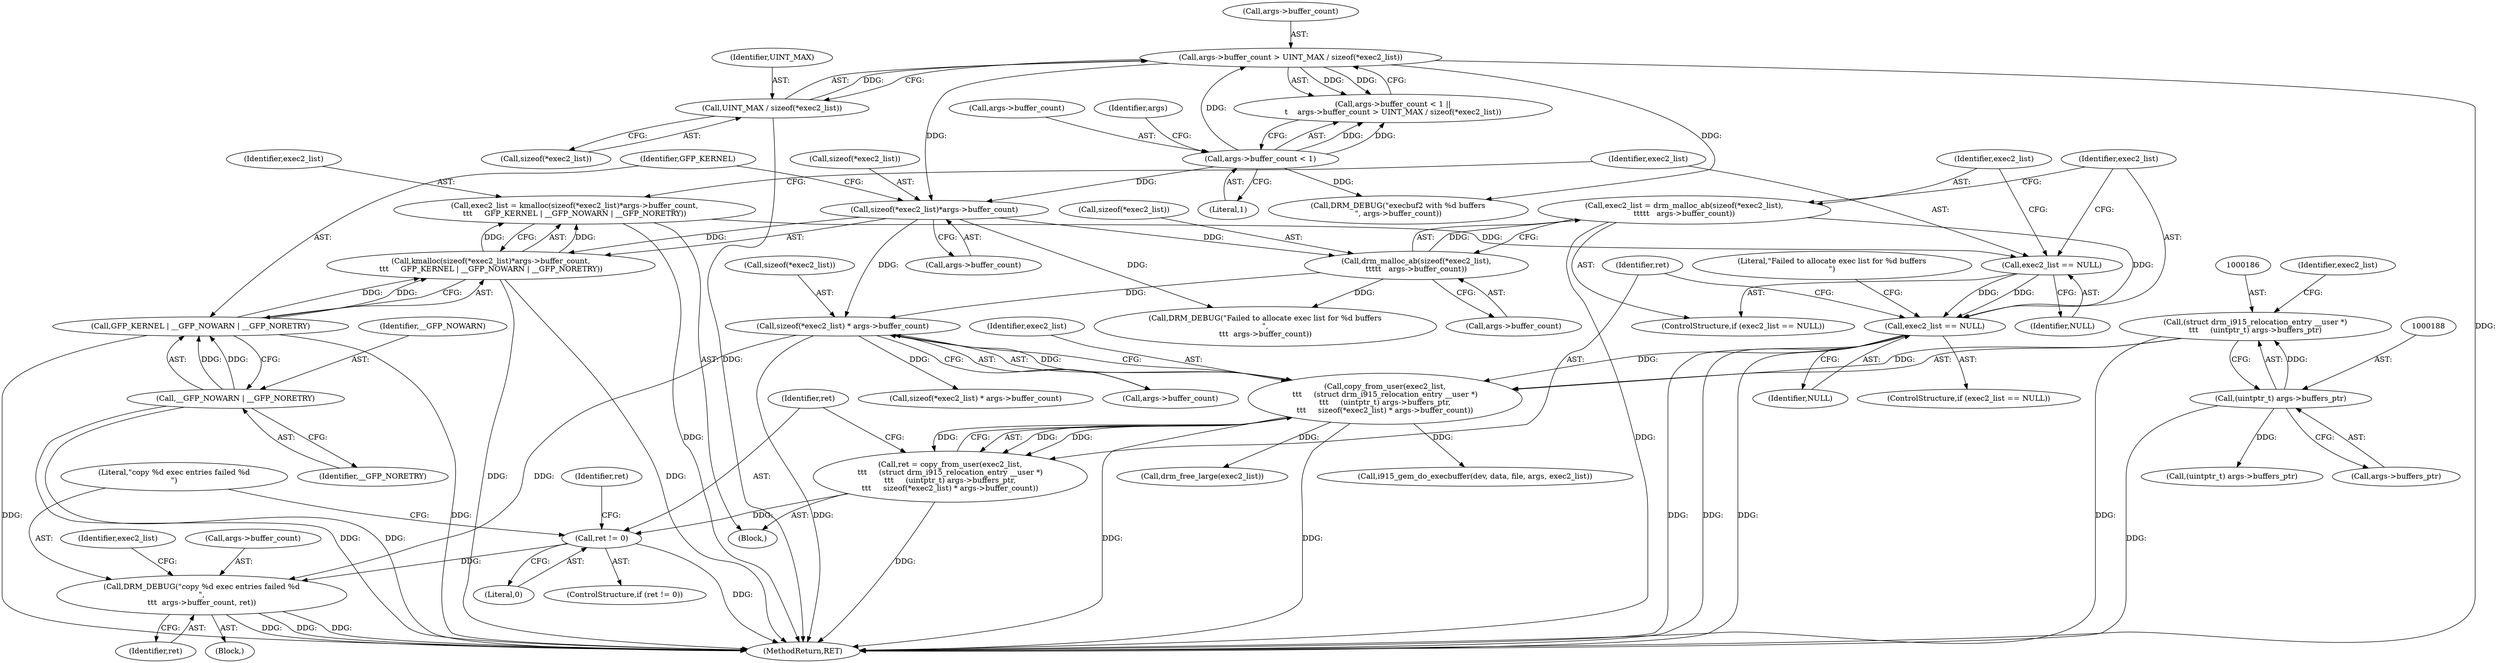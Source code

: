 digraph "0_linux_ed8cd3b2cd61004cab85380c52b1817aca1ca49b@pointer" {
"1000204" [label="(Call,DRM_DEBUG(\"copy %d exec entries failed %d\n\",\n\t\t\t  args->buffer_count, ret))"];
"1000192" [label="(Call,sizeof(*exec2_list) * args->buffer_count)"];
"1000143" [label="(Call,sizeof(*exec2_list)*args->buffer_count)"];
"1000122" [label="(Call,args->buffer_count > UINT_MAX / sizeof(*exec2_list))"];
"1000117" [label="(Call,args->buffer_count < 1)"];
"1000126" [label="(Call,UINT_MAX / sizeof(*exec2_list))"];
"1000161" [label="(Call,drm_malloc_ab(sizeof(*exec2_list),\n\t\t\t\t\t   args->buffer_count))"];
"1000200" [label="(Call,ret != 0)"];
"1000181" [label="(Call,ret = copy_from_user(exec2_list,\n\t\t\t     (struct drm_i915_relocation_entry __user *)\n\t\t\t     (uintptr_t) args->buffers_ptr,\n\t\t\t     sizeof(*exec2_list) * args->buffer_count))"];
"1000183" [label="(Call,copy_from_user(exec2_list,\n\t\t\t     (struct drm_i915_relocation_entry __user *)\n\t\t\t     (uintptr_t) args->buffers_ptr,\n\t\t\t     sizeof(*exec2_list) * args->buffer_count))"];
"1000169" [label="(Call,exec2_list == NULL)"];
"1000156" [label="(Call,exec2_list == NULL)"];
"1000140" [label="(Call,exec2_list = kmalloc(sizeof(*exec2_list)*args->buffer_count,\n\t\t\t     GFP_KERNEL | __GFP_NOWARN | __GFP_NORETRY))"];
"1000142" [label="(Call,kmalloc(sizeof(*exec2_list)*args->buffer_count,\n\t\t\t     GFP_KERNEL | __GFP_NOWARN | __GFP_NORETRY))"];
"1000150" [label="(Call,GFP_KERNEL | __GFP_NOWARN | __GFP_NORETRY)"];
"1000152" [label="(Call,__GFP_NOWARN | __GFP_NORETRY)"];
"1000159" [label="(Call,exec2_list = drm_malloc_ab(sizeof(*exec2_list),\n\t\t\t\t\t   args->buffer_count))"];
"1000185" [label="(Call,(struct drm_i915_relocation_entry __user *)\n\t\t\t     (uintptr_t) args->buffers_ptr)"];
"1000187" [label="(Call,(uintptr_t) args->buffers_ptr)"];
"1000185" [label="(Call,(struct drm_i915_relocation_entry __user *)\n\t\t\t     (uintptr_t) args->buffers_ptr)"];
"1000160" [label="(Identifier,exec2_list)"];
"1000217" [label="(Call,i915_gem_do_execbuffer(dev, data, file, args, exec2_list))"];
"1000157" [label="(Identifier,exec2_list)"];
"1000150" [label="(Call,GFP_KERNEL | __GFP_NOWARN | __GFP_NORETRY)"];
"1000128" [label="(Call,sizeof(*exec2_list))"];
"1000116" [label="(Call,args->buffer_count < 1 ||\n\t    args->buffer_count > UINT_MAX / sizeof(*exec2_list))"];
"1000202" [label="(Literal,0)"];
"1000156" [label="(Call,exec2_list == NULL)"];
"1000158" [label="(Identifier,NULL)"];
"1000187" [label="(Call,(uintptr_t) args->buffers_ptr)"];
"1000161" [label="(Call,drm_malloc_ab(sizeof(*exec2_list),\n\t\t\t\t\t   args->buffer_count))"];
"1000142" [label="(Call,kmalloc(sizeof(*exec2_list)*args->buffer_count,\n\t\t\t     GFP_KERNEL | __GFP_NOWARN | __GFP_NORETRY))"];
"1000201" [label="(Identifier,ret)"];
"1000127" [label="(Identifier,UINT_MAX)"];
"1000132" [label="(Call,DRM_DEBUG(\"execbuf2 with %d buffers\n\", args->buffer_count))"];
"1000162" [label="(Call,sizeof(*exec2_list))"];
"1000155" [label="(ControlStructure,if (exec2_list == NULL))"];
"1000122" [label="(Call,args->buffer_count > UINT_MAX / sizeof(*exec2_list))"];
"1000199" [label="(ControlStructure,if (ret != 0))"];
"1000232" [label="(Call,(uintptr_t) args->buffers_ptr)"];
"1000204" [label="(Call,DRM_DEBUG(\"copy %d exec entries failed %d\n\",\n\t\t\t  args->buffer_count, ret))"];
"1000169" [label="(Call,exec2_list == NULL)"];
"1000189" [label="(Call,args->buffers_ptr)"];
"1000203" [label="(Block,)"];
"1000211" [label="(Identifier,exec2_list)"];
"1000209" [label="(Identifier,ret)"];
"1000192" [label="(Call,sizeof(*exec2_list) * args->buffer_count)"];
"1000216" [label="(Identifier,ret)"];
"1000170" [label="(Identifier,exec2_list)"];
"1000165" [label="(Call,args->buffer_count)"];
"1000168" [label="(ControlStructure,if (exec2_list == NULL))"];
"1000143" [label="(Call,sizeof(*exec2_list)*args->buffer_count)"];
"1000140" [label="(Call,exec2_list = kmalloc(sizeof(*exec2_list)*args->buffer_count,\n\t\t\t     GFP_KERNEL | __GFP_NOWARN | __GFP_NORETRY))"];
"1000200" [label="(Call,ret != 0)"];
"1000181" [label="(Call,ret = copy_from_user(exec2_list,\n\t\t\t     (struct drm_i915_relocation_entry __user *)\n\t\t\t     (uintptr_t) args->buffers_ptr,\n\t\t\t     sizeof(*exec2_list) * args->buffer_count))"];
"1000154" [label="(Identifier,__GFP_NORETRY)"];
"1000205" [label="(Literal,\"copy %d exec entries failed %d\n\")"];
"1000196" [label="(Call,args->buffer_count)"];
"1000206" [label="(Call,args->buffer_count)"];
"1000262" [label="(MethodReturn,RET)"];
"1000159" [label="(Call,exec2_list = drm_malloc_ab(sizeof(*exec2_list),\n\t\t\t\t\t   args->buffer_count))"];
"1000174" [label="(Literal,\"Failed to allocate exec list for %d buffers\n\")"];
"1000210" [label="(Call,drm_free_large(exec2_list))"];
"1000121" [label="(Literal,1)"];
"1000184" [label="(Identifier,exec2_list)"];
"1000182" [label="(Identifier,ret)"];
"1000195" [label="(Identifier,exec2_list)"];
"1000141" [label="(Identifier,exec2_list)"];
"1000173" [label="(Call,DRM_DEBUG(\"Failed to allocate exec list for %d buffers\n\",\n\t\t\t  args->buffer_count))"];
"1000238" [label="(Call,sizeof(*exec2_list) * args->buffer_count)"];
"1000153" [label="(Identifier,__GFP_NOWARN)"];
"1000147" [label="(Call,args->buffer_count)"];
"1000151" [label="(Identifier,GFP_KERNEL)"];
"1000126" [label="(Call,UINT_MAX / sizeof(*exec2_list))"];
"1000183" [label="(Call,copy_from_user(exec2_list,\n\t\t\t     (struct drm_i915_relocation_entry __user *)\n\t\t\t     (uintptr_t) args->buffers_ptr,\n\t\t\t     sizeof(*exec2_list) * args->buffer_count))"];
"1000193" [label="(Call,sizeof(*exec2_list))"];
"1000105" [label="(Block,)"];
"1000152" [label="(Call,__GFP_NOWARN | __GFP_NORETRY)"];
"1000118" [label="(Call,args->buffer_count)"];
"1000144" [label="(Call,sizeof(*exec2_list))"];
"1000171" [label="(Identifier,NULL)"];
"1000123" [label="(Call,args->buffer_count)"];
"1000124" [label="(Identifier,args)"];
"1000117" [label="(Call,args->buffer_count < 1)"];
"1000204" -> "1000203"  [label="AST: "];
"1000204" -> "1000209"  [label="CFG: "];
"1000205" -> "1000204"  [label="AST: "];
"1000206" -> "1000204"  [label="AST: "];
"1000209" -> "1000204"  [label="AST: "];
"1000211" -> "1000204"  [label="CFG: "];
"1000204" -> "1000262"  [label="DDG: "];
"1000204" -> "1000262"  [label="DDG: "];
"1000204" -> "1000262"  [label="DDG: "];
"1000192" -> "1000204"  [label="DDG: "];
"1000200" -> "1000204"  [label="DDG: "];
"1000192" -> "1000183"  [label="AST: "];
"1000192" -> "1000196"  [label="CFG: "];
"1000193" -> "1000192"  [label="AST: "];
"1000196" -> "1000192"  [label="AST: "];
"1000183" -> "1000192"  [label="CFG: "];
"1000192" -> "1000262"  [label="DDG: "];
"1000192" -> "1000183"  [label="DDG: "];
"1000143" -> "1000192"  [label="DDG: "];
"1000161" -> "1000192"  [label="DDG: "];
"1000192" -> "1000238"  [label="DDG: "];
"1000143" -> "1000142"  [label="AST: "];
"1000143" -> "1000147"  [label="CFG: "];
"1000144" -> "1000143"  [label="AST: "];
"1000147" -> "1000143"  [label="AST: "];
"1000151" -> "1000143"  [label="CFG: "];
"1000143" -> "1000142"  [label="DDG: "];
"1000122" -> "1000143"  [label="DDG: "];
"1000117" -> "1000143"  [label="DDG: "];
"1000143" -> "1000161"  [label="DDG: "];
"1000143" -> "1000173"  [label="DDG: "];
"1000122" -> "1000116"  [label="AST: "];
"1000122" -> "1000126"  [label="CFG: "];
"1000123" -> "1000122"  [label="AST: "];
"1000126" -> "1000122"  [label="AST: "];
"1000116" -> "1000122"  [label="CFG: "];
"1000122" -> "1000262"  [label="DDG: "];
"1000122" -> "1000116"  [label="DDG: "];
"1000122" -> "1000116"  [label="DDG: "];
"1000117" -> "1000122"  [label="DDG: "];
"1000126" -> "1000122"  [label="DDG: "];
"1000122" -> "1000132"  [label="DDG: "];
"1000117" -> "1000116"  [label="AST: "];
"1000117" -> "1000121"  [label="CFG: "];
"1000118" -> "1000117"  [label="AST: "];
"1000121" -> "1000117"  [label="AST: "];
"1000124" -> "1000117"  [label="CFG: "];
"1000116" -> "1000117"  [label="CFG: "];
"1000117" -> "1000116"  [label="DDG: "];
"1000117" -> "1000116"  [label="DDG: "];
"1000117" -> "1000132"  [label="DDG: "];
"1000126" -> "1000128"  [label="CFG: "];
"1000127" -> "1000126"  [label="AST: "];
"1000128" -> "1000126"  [label="AST: "];
"1000126" -> "1000262"  [label="DDG: "];
"1000161" -> "1000159"  [label="AST: "];
"1000161" -> "1000165"  [label="CFG: "];
"1000162" -> "1000161"  [label="AST: "];
"1000165" -> "1000161"  [label="AST: "];
"1000159" -> "1000161"  [label="CFG: "];
"1000161" -> "1000159"  [label="DDG: "];
"1000161" -> "1000173"  [label="DDG: "];
"1000200" -> "1000199"  [label="AST: "];
"1000200" -> "1000202"  [label="CFG: "];
"1000201" -> "1000200"  [label="AST: "];
"1000202" -> "1000200"  [label="AST: "];
"1000205" -> "1000200"  [label="CFG: "];
"1000216" -> "1000200"  [label="CFG: "];
"1000200" -> "1000262"  [label="DDG: "];
"1000181" -> "1000200"  [label="DDG: "];
"1000181" -> "1000105"  [label="AST: "];
"1000181" -> "1000183"  [label="CFG: "];
"1000182" -> "1000181"  [label="AST: "];
"1000183" -> "1000181"  [label="AST: "];
"1000201" -> "1000181"  [label="CFG: "];
"1000181" -> "1000262"  [label="DDG: "];
"1000183" -> "1000181"  [label="DDG: "];
"1000183" -> "1000181"  [label="DDG: "];
"1000183" -> "1000181"  [label="DDG: "];
"1000184" -> "1000183"  [label="AST: "];
"1000185" -> "1000183"  [label="AST: "];
"1000183" -> "1000262"  [label="DDG: "];
"1000183" -> "1000262"  [label="DDG: "];
"1000169" -> "1000183"  [label="DDG: "];
"1000185" -> "1000183"  [label="DDG: "];
"1000183" -> "1000210"  [label="DDG: "];
"1000183" -> "1000217"  [label="DDG: "];
"1000169" -> "1000168"  [label="AST: "];
"1000169" -> "1000171"  [label="CFG: "];
"1000170" -> "1000169"  [label="AST: "];
"1000171" -> "1000169"  [label="AST: "];
"1000174" -> "1000169"  [label="CFG: "];
"1000182" -> "1000169"  [label="CFG: "];
"1000169" -> "1000262"  [label="DDG: "];
"1000169" -> "1000262"  [label="DDG: "];
"1000169" -> "1000262"  [label="DDG: "];
"1000156" -> "1000169"  [label="DDG: "];
"1000156" -> "1000169"  [label="DDG: "];
"1000159" -> "1000169"  [label="DDG: "];
"1000156" -> "1000155"  [label="AST: "];
"1000156" -> "1000158"  [label="CFG: "];
"1000157" -> "1000156"  [label="AST: "];
"1000158" -> "1000156"  [label="AST: "];
"1000160" -> "1000156"  [label="CFG: "];
"1000170" -> "1000156"  [label="CFG: "];
"1000140" -> "1000156"  [label="DDG: "];
"1000140" -> "1000105"  [label="AST: "];
"1000140" -> "1000142"  [label="CFG: "];
"1000141" -> "1000140"  [label="AST: "];
"1000142" -> "1000140"  [label="AST: "];
"1000157" -> "1000140"  [label="CFG: "];
"1000140" -> "1000262"  [label="DDG: "];
"1000142" -> "1000140"  [label="DDG: "];
"1000142" -> "1000140"  [label="DDG: "];
"1000142" -> "1000150"  [label="CFG: "];
"1000150" -> "1000142"  [label="AST: "];
"1000142" -> "1000262"  [label="DDG: "];
"1000142" -> "1000262"  [label="DDG: "];
"1000150" -> "1000142"  [label="DDG: "];
"1000150" -> "1000142"  [label="DDG: "];
"1000150" -> "1000152"  [label="CFG: "];
"1000151" -> "1000150"  [label="AST: "];
"1000152" -> "1000150"  [label="AST: "];
"1000150" -> "1000262"  [label="DDG: "];
"1000150" -> "1000262"  [label="DDG: "];
"1000152" -> "1000150"  [label="DDG: "];
"1000152" -> "1000150"  [label="DDG: "];
"1000152" -> "1000154"  [label="CFG: "];
"1000153" -> "1000152"  [label="AST: "];
"1000154" -> "1000152"  [label="AST: "];
"1000152" -> "1000262"  [label="DDG: "];
"1000152" -> "1000262"  [label="DDG: "];
"1000159" -> "1000155"  [label="AST: "];
"1000160" -> "1000159"  [label="AST: "];
"1000170" -> "1000159"  [label="CFG: "];
"1000159" -> "1000262"  [label="DDG: "];
"1000185" -> "1000187"  [label="CFG: "];
"1000186" -> "1000185"  [label="AST: "];
"1000187" -> "1000185"  [label="AST: "];
"1000195" -> "1000185"  [label="CFG: "];
"1000185" -> "1000262"  [label="DDG: "];
"1000187" -> "1000185"  [label="DDG: "];
"1000187" -> "1000189"  [label="CFG: "];
"1000188" -> "1000187"  [label="AST: "];
"1000189" -> "1000187"  [label="AST: "];
"1000187" -> "1000262"  [label="DDG: "];
"1000187" -> "1000232"  [label="DDG: "];
}
